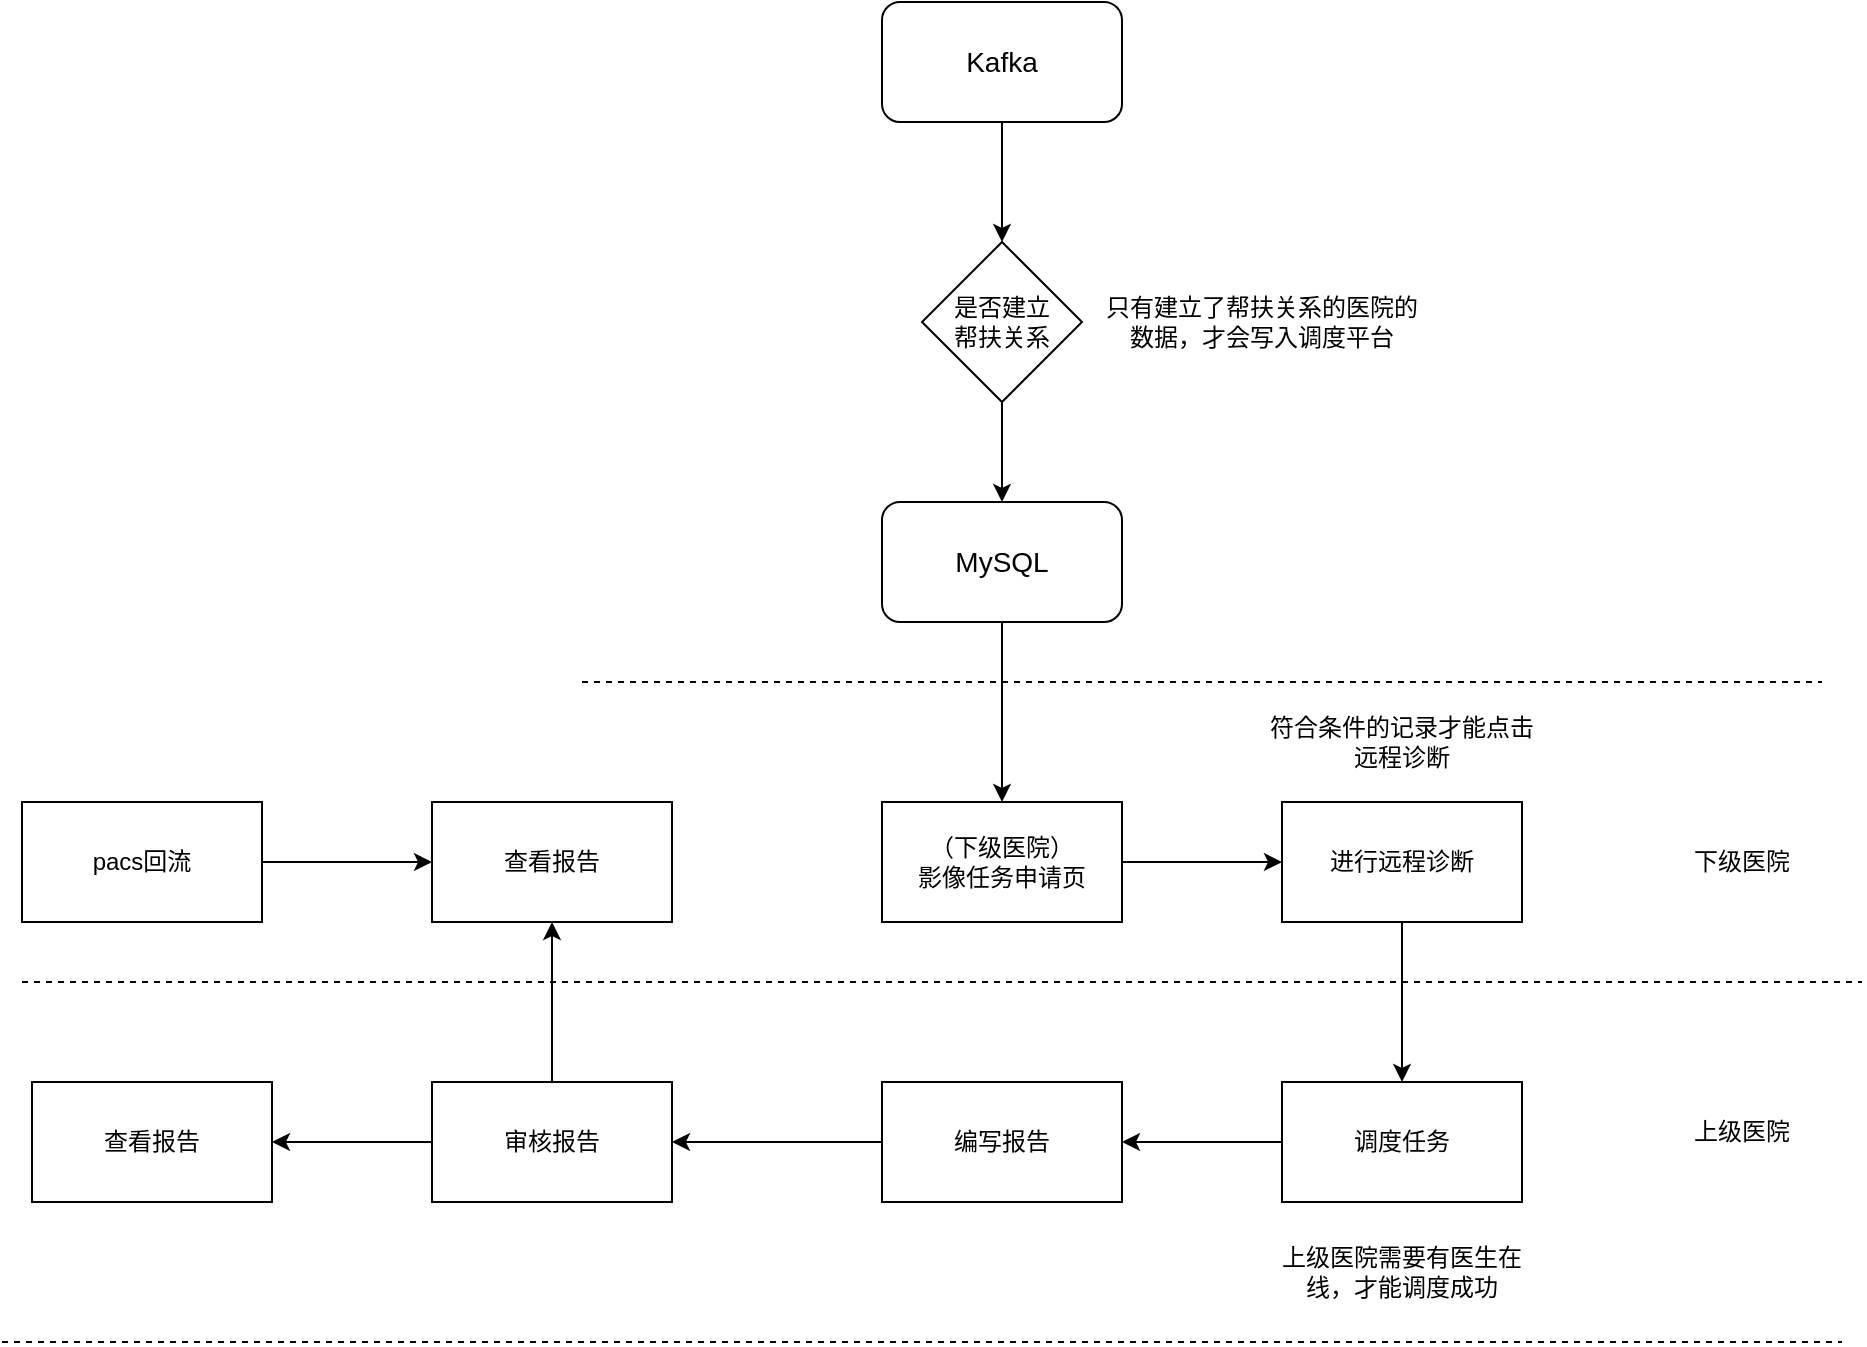 <mxfile version="21.6.8" type="github">
  <diagram name="第 1 页" id="QWYnH2GjadzTsd9GUUUq">
    <mxGraphModel dx="1258" dy="2029" grid="1" gridSize="10" guides="1" tooltips="1" connect="1" arrows="1" fold="1" page="0" pageScale="1" pageWidth="827" pageHeight="1169" math="0" shadow="0">
      <root>
        <mxCell id="0" />
        <mxCell id="1" parent="0" />
        <mxCell id="JNVlZ_rr1mpqkF9YDsAV-3" value="" style="edgeStyle=orthogonalEdgeStyle;rounded=0;orthogonalLoop=1;jettySize=auto;html=1;" parent="1" source="JNVlZ_rr1mpqkF9YDsAV-1" target="JNVlZ_rr1mpqkF9YDsAV-7" edge="1">
          <mxGeometry relative="1" as="geometry">
            <mxPoint x="140" y="-580" as="targetPoint" />
          </mxGeometry>
        </mxCell>
        <mxCell id="JNVlZ_rr1mpqkF9YDsAV-1" value="Kafka" style="rounded=1;whiteSpace=wrap;html=1;fontSize=14;" parent="1" vertex="1">
          <mxGeometry x="550" y="-1010" width="120" height="60" as="geometry" />
        </mxCell>
        <mxCell id="wtP0_XDN9a4DWk_J72KC-30" value="" style="edgeStyle=orthogonalEdgeStyle;rounded=0;orthogonalLoop=1;jettySize=auto;html=1;" edge="1" parent="1" source="JNVlZ_rr1mpqkF9YDsAV-2" target="JNVlZ_rr1mpqkF9YDsAV-10">
          <mxGeometry relative="1" as="geometry" />
        </mxCell>
        <mxCell id="JNVlZ_rr1mpqkF9YDsAV-2" value="MySQL" style="rounded=1;whiteSpace=wrap;html=1;fontSize=14;" parent="1" vertex="1">
          <mxGeometry x="550" y="-760" width="120" height="60" as="geometry" />
        </mxCell>
        <mxCell id="JNVlZ_rr1mpqkF9YDsAV-4" value="" style="endArrow=none;dashed=1;html=1;rounded=0;" parent="1" edge="1">
          <mxGeometry width="50" height="50" relative="1" as="geometry">
            <mxPoint x="400" y="-670" as="sourcePoint" />
            <mxPoint x="1020" y="-670" as="targetPoint" />
          </mxGeometry>
        </mxCell>
        <mxCell id="JNVlZ_rr1mpqkF9YDsAV-7" value="是否建立&lt;br&gt;帮扶关系" style="rhombus;whiteSpace=wrap;html=1;" parent="1" vertex="1">
          <mxGeometry x="570" y="-890" width="80" height="80" as="geometry" />
        </mxCell>
        <mxCell id="JNVlZ_rr1mpqkF9YDsAV-8" value="只有建立了帮扶关系的医院的数据，才会写入调度平台" style="text;html=1;strokeColor=none;fillColor=none;align=center;verticalAlign=middle;whiteSpace=wrap;rounded=0;" parent="1" vertex="1">
          <mxGeometry x="660" y="-865" width="160" height="30" as="geometry" />
        </mxCell>
        <mxCell id="JNVlZ_rr1mpqkF9YDsAV-9" value="" style="endArrow=classic;html=1;rounded=0;exitX=0.5;exitY=1;exitDx=0;exitDy=0;entryX=0.5;entryY=0;entryDx=0;entryDy=0;" parent="1" source="JNVlZ_rr1mpqkF9YDsAV-7" target="JNVlZ_rr1mpqkF9YDsAV-2" edge="1">
          <mxGeometry width="50" height="50" relative="1" as="geometry">
            <mxPoint x="260" y="-470" as="sourcePoint" />
            <mxPoint x="310" y="-520" as="targetPoint" />
          </mxGeometry>
        </mxCell>
        <mxCell id="wtP0_XDN9a4DWk_J72KC-4" value="" style="edgeStyle=orthogonalEdgeStyle;rounded=0;orthogonalLoop=1;jettySize=auto;html=1;" edge="1" parent="1" source="JNVlZ_rr1mpqkF9YDsAV-10" target="wtP0_XDN9a4DWk_J72KC-3">
          <mxGeometry relative="1" as="geometry" />
        </mxCell>
        <mxCell id="JNVlZ_rr1mpqkF9YDsAV-10" value="（下级医院）&lt;br&gt;影像任务申请页" style="rounded=0;whiteSpace=wrap;html=1;" parent="1" vertex="1">
          <mxGeometry x="550" y="-610" width="120" height="60" as="geometry" />
        </mxCell>
        <mxCell id="wtP0_XDN9a4DWk_J72KC-7" value="" style="edgeStyle=orthogonalEdgeStyle;rounded=0;orthogonalLoop=1;jettySize=auto;html=1;" edge="1" parent="1" source="wtP0_XDN9a4DWk_J72KC-3" target="wtP0_XDN9a4DWk_J72KC-6">
          <mxGeometry relative="1" as="geometry" />
        </mxCell>
        <mxCell id="wtP0_XDN9a4DWk_J72KC-3" value="进行远程诊断" style="rounded=0;whiteSpace=wrap;html=1;" vertex="1" parent="1">
          <mxGeometry x="750" y="-610" width="120" height="60" as="geometry" />
        </mxCell>
        <mxCell id="wtP0_XDN9a4DWk_J72KC-5" value="符合条件的记录才能点击 远程诊断" style="text;html=1;strokeColor=none;fillColor=none;align=center;verticalAlign=middle;whiteSpace=wrap;rounded=0;" vertex="1" parent="1">
          <mxGeometry x="740" y="-655" width="140" height="30" as="geometry" />
        </mxCell>
        <mxCell id="wtP0_XDN9a4DWk_J72KC-10" value="" style="edgeStyle=orthogonalEdgeStyle;rounded=0;orthogonalLoop=1;jettySize=auto;html=1;" edge="1" parent="1" source="wtP0_XDN9a4DWk_J72KC-6" target="wtP0_XDN9a4DWk_J72KC-9">
          <mxGeometry relative="1" as="geometry" />
        </mxCell>
        <mxCell id="wtP0_XDN9a4DWk_J72KC-6" value="调度任务" style="rounded=0;whiteSpace=wrap;html=1;" vertex="1" parent="1">
          <mxGeometry x="750" y="-470" width="120" height="60" as="geometry" />
        </mxCell>
        <mxCell id="wtP0_XDN9a4DWk_J72KC-8" value="上级医院需要有医生在线，才能调度成功" style="text;html=1;strokeColor=none;fillColor=none;align=center;verticalAlign=middle;whiteSpace=wrap;rounded=0;" vertex="1" parent="1">
          <mxGeometry x="740" y="-390" width="140" height="30" as="geometry" />
        </mxCell>
        <mxCell id="wtP0_XDN9a4DWk_J72KC-17" value="" style="edgeStyle=orthogonalEdgeStyle;rounded=0;orthogonalLoop=1;jettySize=auto;html=1;" edge="1" parent="1" source="wtP0_XDN9a4DWk_J72KC-9" target="wtP0_XDN9a4DWk_J72KC-16">
          <mxGeometry relative="1" as="geometry" />
        </mxCell>
        <mxCell id="wtP0_XDN9a4DWk_J72KC-9" value="编写报告" style="rounded=0;whiteSpace=wrap;html=1;" vertex="1" parent="1">
          <mxGeometry x="550" y="-470" width="120" height="60" as="geometry" />
        </mxCell>
        <mxCell id="wtP0_XDN9a4DWk_J72KC-11" value="" style="endArrow=none;dashed=1;html=1;rounded=0;" edge="1" parent="1">
          <mxGeometry width="50" height="50" relative="1" as="geometry">
            <mxPoint x="120" y="-520" as="sourcePoint" />
            <mxPoint x="1040" y="-520" as="targetPoint" />
          </mxGeometry>
        </mxCell>
        <mxCell id="wtP0_XDN9a4DWk_J72KC-12" value="下级医院" style="text;html=1;strokeColor=none;fillColor=none;align=center;verticalAlign=middle;whiteSpace=wrap;rounded=0;" vertex="1" parent="1">
          <mxGeometry x="950" y="-595" width="60" height="30" as="geometry" />
        </mxCell>
        <mxCell id="wtP0_XDN9a4DWk_J72KC-14" value="上级医院" style="text;html=1;strokeColor=none;fillColor=none;align=center;verticalAlign=middle;whiteSpace=wrap;rounded=0;" vertex="1" parent="1">
          <mxGeometry x="950" y="-460" width="60" height="30" as="geometry" />
        </mxCell>
        <mxCell id="wtP0_XDN9a4DWk_J72KC-26" value="" style="edgeStyle=orthogonalEdgeStyle;rounded=0;orthogonalLoop=1;jettySize=auto;html=1;" edge="1" parent="1" source="wtP0_XDN9a4DWk_J72KC-16" target="wtP0_XDN9a4DWk_J72KC-25">
          <mxGeometry relative="1" as="geometry" />
        </mxCell>
        <mxCell id="wtP0_XDN9a4DWk_J72KC-28" value="" style="edgeStyle=orthogonalEdgeStyle;rounded=0;orthogonalLoop=1;jettySize=auto;html=1;" edge="1" parent="1" source="wtP0_XDN9a4DWk_J72KC-16" target="wtP0_XDN9a4DWk_J72KC-27">
          <mxGeometry relative="1" as="geometry" />
        </mxCell>
        <mxCell id="wtP0_XDN9a4DWk_J72KC-16" value="审核报告" style="rounded=0;whiteSpace=wrap;html=1;" vertex="1" parent="1">
          <mxGeometry x="325" y="-470" width="120" height="60" as="geometry" />
        </mxCell>
        <mxCell id="wtP0_XDN9a4DWk_J72KC-29" value="" style="edgeStyle=orthogonalEdgeStyle;rounded=0;orthogonalLoop=1;jettySize=auto;html=1;" edge="1" parent="1" source="wtP0_XDN9a4DWk_J72KC-19" target="wtP0_XDN9a4DWk_J72KC-27">
          <mxGeometry relative="1" as="geometry" />
        </mxCell>
        <mxCell id="wtP0_XDN9a4DWk_J72KC-19" value="pacs回流" style="rounded=0;whiteSpace=wrap;html=1;" vertex="1" parent="1">
          <mxGeometry x="120" y="-610" width="120" height="60" as="geometry" />
        </mxCell>
        <mxCell id="wtP0_XDN9a4DWk_J72KC-21" value="" style="endArrow=none;dashed=1;html=1;rounded=0;" edge="1" parent="1">
          <mxGeometry width="50" height="50" relative="1" as="geometry">
            <mxPoint x="110" y="-340" as="sourcePoint" />
            <mxPoint x="1030" y="-340" as="targetPoint" />
          </mxGeometry>
        </mxCell>
        <mxCell id="wtP0_XDN9a4DWk_J72KC-25" value="查看报告" style="rounded=0;whiteSpace=wrap;html=1;" vertex="1" parent="1">
          <mxGeometry x="125" y="-470" width="120" height="60" as="geometry" />
        </mxCell>
        <mxCell id="wtP0_XDN9a4DWk_J72KC-27" value="查看报告" style="rounded=0;whiteSpace=wrap;html=1;" vertex="1" parent="1">
          <mxGeometry x="325" y="-610" width="120" height="60" as="geometry" />
        </mxCell>
      </root>
    </mxGraphModel>
  </diagram>
</mxfile>
